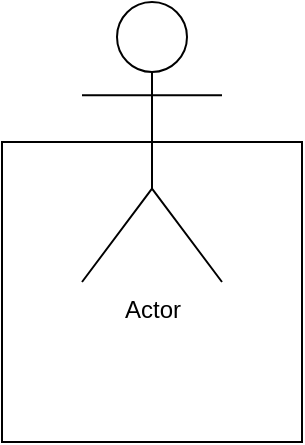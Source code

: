 <mxfile version="13.0.1" type="github">
  <diagram id="4tkRSz8volCCBvSkoUBH" name="Page-1">
    <mxGraphModel dx="2062" dy="1161" grid="1" gridSize="10" guides="1" tooltips="1" connect="1" arrows="1" fold="1" page="1" pageScale="1" pageWidth="827" pageHeight="1169" math="0" shadow="0">
      <root>
        <mxCell id="0" />
        <mxCell id="1" parent="0" />
        <mxCell id="eC_pbckj2tsdQmejr2n7-1" value="" style="whiteSpace=wrap;html=1;aspect=fixed;" vertex="1" parent="1">
          <mxGeometry x="370" y="480" width="150" height="150" as="geometry" />
        </mxCell>
        <mxCell id="eC_pbckj2tsdQmejr2n7-2" value="Actor" style="shape=umlActor;verticalLabelPosition=bottom;labelBackgroundColor=#ffffff;verticalAlign=top;html=1;outlineConnect=0;" vertex="1" parent="1">
          <mxGeometry x="410" y="410" width="70" height="140" as="geometry" />
        </mxCell>
      </root>
    </mxGraphModel>
  </diagram>
</mxfile>
